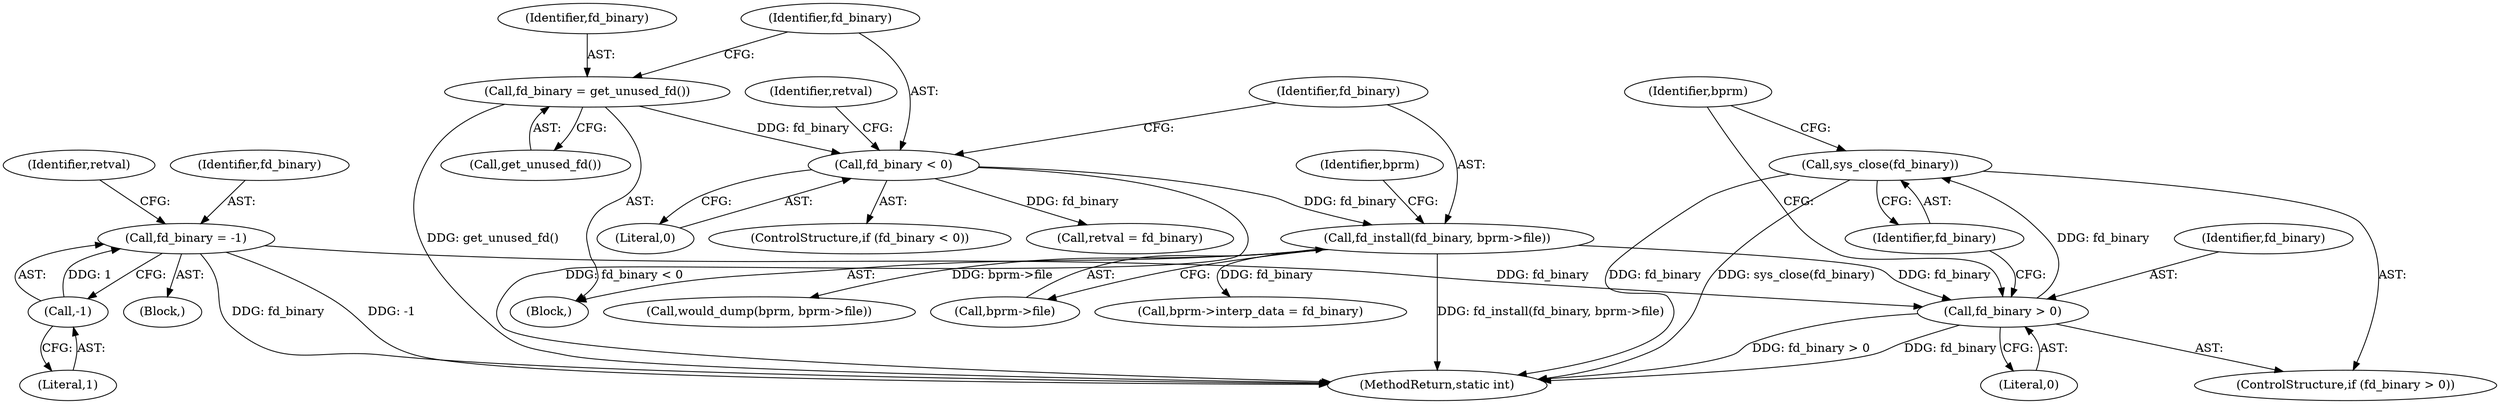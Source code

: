 digraph "0_linux_b66c5984017533316fd1951770302649baf1aa33@API" {
"1000347" [label="(Call,sys_close(fd_binary))"];
"1000344" [label="(Call,fd_binary > 0)"];
"1000123" [label="(Call,fd_binary = -1)"];
"1000125" [label="(Call,-1)"];
"1000191" [label="(Call,fd_install(fd_binary, bprm->file))"];
"1000183" [label="(Call,fd_binary < 0)"];
"1000179" [label="(Call,fd_binary = get_unused_fd())"];
"1000180" [label="(Identifier,fd_binary)"];
"1000126" [label="(Literal,1)"];
"1000185" [label="(Literal,0)"];
"1000181" [label="(Call,get_unused_fd())"];
"1000124" [label="(Identifier,fd_binary)"];
"1000344" [label="(Call,fd_binary > 0)"];
"1000179" [label="(Call,fd_binary = get_unused_fd())"];
"1000191" [label="(Call,fd_install(fd_binary, bprm->file))"];
"1000187" [label="(Call,retval = fd_binary)"];
"1000123" [label="(Call,fd_binary = -1)"];
"1000178" [label="(Block,)"];
"1000110" [label="(Block,)"];
"1000215" [label="(Call,bprm->interp_data = fd_binary)"];
"1000192" [label="(Identifier,fd_binary)"];
"1000196" [label="(Call,would_dump(bprm, bprm->file))"];
"1000360" [label="(MethodReturn,static int)"];
"1000346" [label="(Literal,0)"];
"1000128" [label="(Identifier,retval)"];
"1000188" [label="(Identifier,retval)"];
"1000197" [label="(Identifier,bprm)"];
"1000125" [label="(Call,-1)"];
"1000193" [label="(Call,bprm->file)"];
"1000343" [label="(ControlStructure,if (fd_binary > 0))"];
"1000348" [label="(Identifier,fd_binary)"];
"1000182" [label="(ControlStructure,if (fd_binary < 0))"];
"1000351" [label="(Identifier,bprm)"];
"1000345" [label="(Identifier,fd_binary)"];
"1000184" [label="(Identifier,fd_binary)"];
"1000347" [label="(Call,sys_close(fd_binary))"];
"1000183" [label="(Call,fd_binary < 0)"];
"1000347" -> "1000343"  [label="AST: "];
"1000347" -> "1000348"  [label="CFG: "];
"1000348" -> "1000347"  [label="AST: "];
"1000351" -> "1000347"  [label="CFG: "];
"1000347" -> "1000360"  [label="DDG: fd_binary"];
"1000347" -> "1000360"  [label="DDG: sys_close(fd_binary)"];
"1000344" -> "1000347"  [label="DDG: fd_binary"];
"1000344" -> "1000343"  [label="AST: "];
"1000344" -> "1000346"  [label="CFG: "];
"1000345" -> "1000344"  [label="AST: "];
"1000346" -> "1000344"  [label="AST: "];
"1000348" -> "1000344"  [label="CFG: "];
"1000351" -> "1000344"  [label="CFG: "];
"1000344" -> "1000360"  [label="DDG: fd_binary > 0"];
"1000344" -> "1000360"  [label="DDG: fd_binary"];
"1000123" -> "1000344"  [label="DDG: fd_binary"];
"1000191" -> "1000344"  [label="DDG: fd_binary"];
"1000123" -> "1000110"  [label="AST: "];
"1000123" -> "1000125"  [label="CFG: "];
"1000124" -> "1000123"  [label="AST: "];
"1000125" -> "1000123"  [label="AST: "];
"1000128" -> "1000123"  [label="CFG: "];
"1000123" -> "1000360"  [label="DDG: -1"];
"1000123" -> "1000360"  [label="DDG: fd_binary"];
"1000125" -> "1000123"  [label="DDG: 1"];
"1000125" -> "1000126"  [label="CFG: "];
"1000126" -> "1000125"  [label="AST: "];
"1000191" -> "1000178"  [label="AST: "];
"1000191" -> "1000193"  [label="CFG: "];
"1000192" -> "1000191"  [label="AST: "];
"1000193" -> "1000191"  [label="AST: "];
"1000197" -> "1000191"  [label="CFG: "];
"1000191" -> "1000360"  [label="DDG: fd_install(fd_binary, bprm->file)"];
"1000183" -> "1000191"  [label="DDG: fd_binary"];
"1000191" -> "1000196"  [label="DDG: bprm->file"];
"1000191" -> "1000215"  [label="DDG: fd_binary"];
"1000183" -> "1000182"  [label="AST: "];
"1000183" -> "1000185"  [label="CFG: "];
"1000184" -> "1000183"  [label="AST: "];
"1000185" -> "1000183"  [label="AST: "];
"1000188" -> "1000183"  [label="CFG: "];
"1000192" -> "1000183"  [label="CFG: "];
"1000183" -> "1000360"  [label="DDG: fd_binary < 0"];
"1000179" -> "1000183"  [label="DDG: fd_binary"];
"1000183" -> "1000187"  [label="DDG: fd_binary"];
"1000179" -> "1000178"  [label="AST: "];
"1000179" -> "1000181"  [label="CFG: "];
"1000180" -> "1000179"  [label="AST: "];
"1000181" -> "1000179"  [label="AST: "];
"1000184" -> "1000179"  [label="CFG: "];
"1000179" -> "1000360"  [label="DDG: get_unused_fd()"];
}
